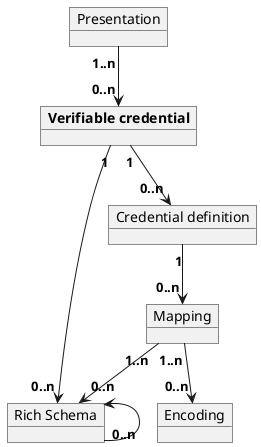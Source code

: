 @startuml
object "Presentation" as pres {
}
object "Mapping" as map {
}
object "Encoding" as enc {
}
object "Credential definition" as cred_def {
}
object "<b>Verifiable credential" as verif_cred {
}
object "Rich Schema" as rich_schema {
}

verif_cred "<b>1" --> "<b>0..n" cred_def
verif_cred "<b>1" --> "<b>0..n" rich_schema

cred_def "<b>1" --> "<b>0..n" map

map "<b>1..n" --> "<b>0..n" rich_schema
map "<b>1..n" --> "<b>0..n" enc

rich_schema "<b>0..n" -up-> rich_schema

pres "<b>1..n" --> "<b>0..n" verif_cred


@enduml